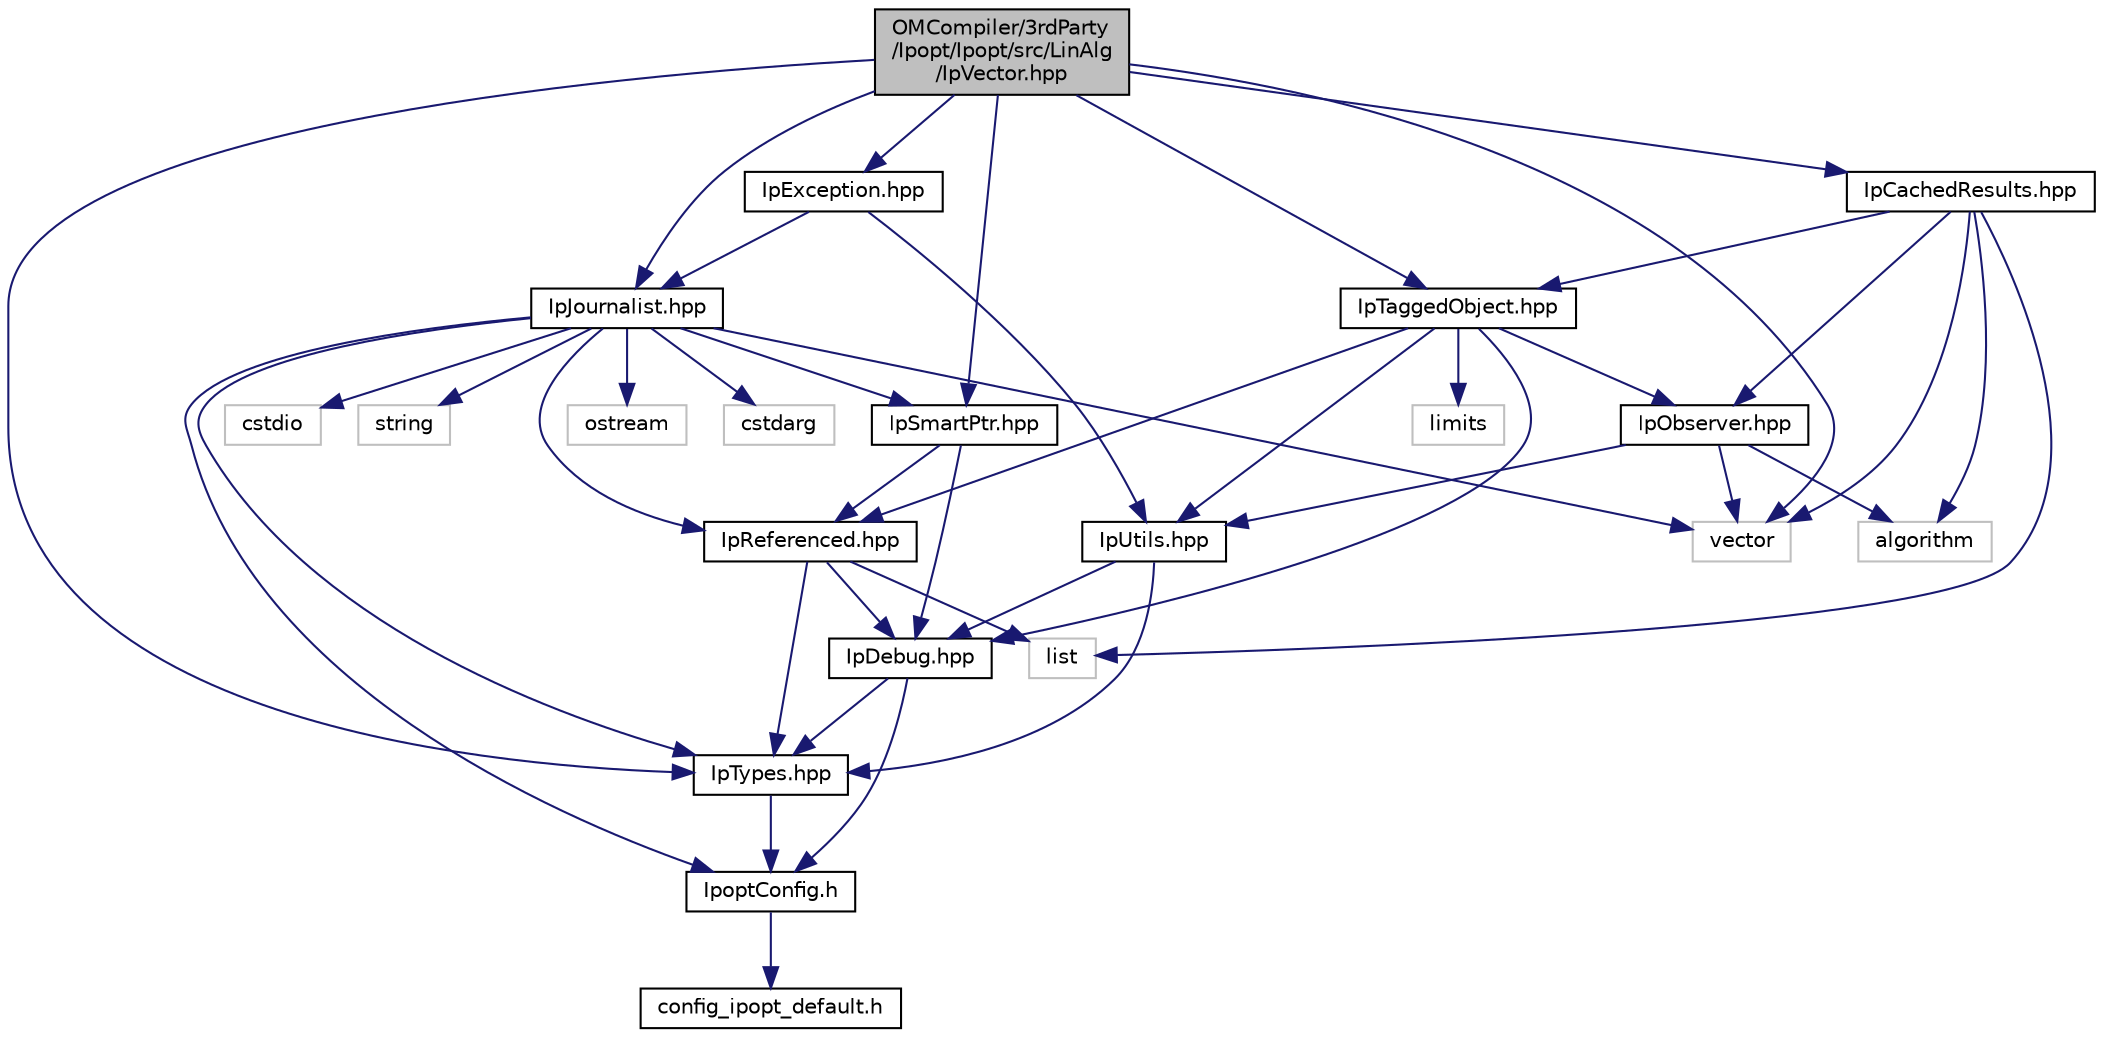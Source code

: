 digraph "OMCompiler/3rdParty/Ipopt/Ipopt/src/LinAlg/IpVector.hpp"
{
  edge [fontname="Helvetica",fontsize="10",labelfontname="Helvetica",labelfontsize="10"];
  node [fontname="Helvetica",fontsize="10",shape=record];
  Node0 [label="OMCompiler/3rdParty\l/Ipopt/Ipopt/src/LinAlg\l/IpVector.hpp",height=0.2,width=0.4,color="black", fillcolor="grey75", style="filled", fontcolor="black"];
  Node0 -> Node1 [color="midnightblue",fontsize="10",style="solid",fontname="Helvetica"];
  Node1 [label="IpTypes.hpp",height=0.2,width=0.4,color="black", fillcolor="white", style="filled",URL="$dd/d7d/_ip_types_8hpp.html"];
  Node1 -> Node2 [color="midnightblue",fontsize="10",style="solid",fontname="Helvetica"];
  Node2 [label="IpoptConfig.h",height=0.2,width=0.4,color="black", fillcolor="white", style="filled",URL="$d7/d3b/_ipopt_config_8h.html"];
  Node2 -> Node3 [color="midnightblue",fontsize="10",style="solid",fontname="Helvetica"];
  Node3 [label="config_ipopt_default.h",height=0.2,width=0.4,color="black", fillcolor="white", style="filled",URL="$d9/dad/config__ipopt__default_8h.html"];
  Node0 -> Node4 [color="midnightblue",fontsize="10",style="solid",fontname="Helvetica"];
  Node4 [label="IpTaggedObject.hpp",height=0.2,width=0.4,color="black", fillcolor="white", style="filled",URL="$d6/d31/_ip_tagged_object_8hpp.html"];
  Node4 -> Node5 [color="midnightblue",fontsize="10",style="solid",fontname="Helvetica"];
  Node5 [label="IpUtils.hpp",height=0.2,width=0.4,color="black", fillcolor="white", style="filled",URL="$d7/d4a/_ip_utils_8hpp.html"];
  Node5 -> Node1 [color="midnightblue",fontsize="10",style="solid",fontname="Helvetica"];
  Node5 -> Node6 [color="midnightblue",fontsize="10",style="solid",fontname="Helvetica"];
  Node6 [label="IpDebug.hpp",height=0.2,width=0.4,color="black", fillcolor="white", style="filled",URL="$d6/dae/_ip_debug_8hpp.html"];
  Node6 -> Node2 [color="midnightblue",fontsize="10",style="solid",fontname="Helvetica"];
  Node6 -> Node1 [color="midnightblue",fontsize="10",style="solid",fontname="Helvetica"];
  Node4 -> Node6 [color="midnightblue",fontsize="10",style="solid",fontname="Helvetica"];
  Node4 -> Node7 [color="midnightblue",fontsize="10",style="solid",fontname="Helvetica"];
  Node7 [label="IpReferenced.hpp",height=0.2,width=0.4,color="black", fillcolor="white", style="filled",URL="$d6/dd9/_ip_referenced_8hpp.html"];
  Node7 -> Node1 [color="midnightblue",fontsize="10",style="solid",fontname="Helvetica"];
  Node7 -> Node6 [color="midnightblue",fontsize="10",style="solid",fontname="Helvetica"];
  Node7 -> Node8 [color="midnightblue",fontsize="10",style="solid",fontname="Helvetica"];
  Node8 [label="list",height=0.2,width=0.4,color="grey75", fillcolor="white", style="filled"];
  Node4 -> Node9 [color="midnightblue",fontsize="10",style="solid",fontname="Helvetica"];
  Node9 [label="IpObserver.hpp",height=0.2,width=0.4,color="black", fillcolor="white", style="filled",URL="$d7/d15/_ip_observer_8hpp.html"];
  Node9 -> Node5 [color="midnightblue",fontsize="10",style="solid",fontname="Helvetica"];
  Node9 -> Node10 [color="midnightblue",fontsize="10",style="solid",fontname="Helvetica"];
  Node10 [label="vector",height=0.2,width=0.4,color="grey75", fillcolor="white", style="filled"];
  Node9 -> Node11 [color="midnightblue",fontsize="10",style="solid",fontname="Helvetica"];
  Node11 [label="algorithm",height=0.2,width=0.4,color="grey75", fillcolor="white", style="filled"];
  Node4 -> Node12 [color="midnightblue",fontsize="10",style="solid",fontname="Helvetica"];
  Node12 [label="limits",height=0.2,width=0.4,color="grey75", fillcolor="white", style="filled"];
  Node0 -> Node13 [color="midnightblue",fontsize="10",style="solid",fontname="Helvetica"];
  Node13 [label="IpCachedResults.hpp",height=0.2,width=0.4,color="black", fillcolor="white", style="filled",URL="$d2/d27/_ip_cached_results_8hpp.html"];
  Node13 -> Node4 [color="midnightblue",fontsize="10",style="solid",fontname="Helvetica"];
  Node13 -> Node9 [color="midnightblue",fontsize="10",style="solid",fontname="Helvetica"];
  Node13 -> Node11 [color="midnightblue",fontsize="10",style="solid",fontname="Helvetica"];
  Node13 -> Node10 [color="midnightblue",fontsize="10",style="solid",fontname="Helvetica"];
  Node13 -> Node8 [color="midnightblue",fontsize="10",style="solid",fontname="Helvetica"];
  Node0 -> Node14 [color="midnightblue",fontsize="10",style="solid",fontname="Helvetica"];
  Node14 [label="IpSmartPtr.hpp",height=0.2,width=0.4,color="black", fillcolor="white", style="filled",URL="$d4/dd5/_ip_smart_ptr_8hpp.html"];
  Node14 -> Node7 [color="midnightblue",fontsize="10",style="solid",fontname="Helvetica"];
  Node14 -> Node6 [color="midnightblue",fontsize="10",style="solid",fontname="Helvetica"];
  Node0 -> Node15 [color="midnightblue",fontsize="10",style="solid",fontname="Helvetica"];
  Node15 [label="IpJournalist.hpp",height=0.2,width=0.4,color="black", fillcolor="white", style="filled",URL="$d0/dbd/_ip_journalist_8hpp.html"];
  Node15 -> Node2 [color="midnightblue",fontsize="10",style="solid",fontname="Helvetica"];
  Node15 -> Node1 [color="midnightblue",fontsize="10",style="solid",fontname="Helvetica"];
  Node15 -> Node7 [color="midnightblue",fontsize="10",style="solid",fontname="Helvetica"];
  Node15 -> Node14 [color="midnightblue",fontsize="10",style="solid",fontname="Helvetica"];
  Node15 -> Node16 [color="midnightblue",fontsize="10",style="solid",fontname="Helvetica"];
  Node16 [label="cstdarg",height=0.2,width=0.4,color="grey75", fillcolor="white", style="filled"];
  Node15 -> Node17 [color="midnightblue",fontsize="10",style="solid",fontname="Helvetica"];
  Node17 [label="cstdio",height=0.2,width=0.4,color="grey75", fillcolor="white", style="filled"];
  Node15 -> Node18 [color="midnightblue",fontsize="10",style="solid",fontname="Helvetica"];
  Node18 [label="string",height=0.2,width=0.4,color="grey75", fillcolor="white", style="filled"];
  Node15 -> Node10 [color="midnightblue",fontsize="10",style="solid",fontname="Helvetica"];
  Node15 -> Node19 [color="midnightblue",fontsize="10",style="solid",fontname="Helvetica"];
  Node19 [label="ostream",height=0.2,width=0.4,color="grey75", fillcolor="white", style="filled"];
  Node0 -> Node20 [color="midnightblue",fontsize="10",style="solid",fontname="Helvetica"];
  Node20 [label="IpException.hpp",height=0.2,width=0.4,color="black", fillcolor="white", style="filled",URL="$d6/d94/_ip_exception_8hpp.html"];
  Node20 -> Node5 [color="midnightblue",fontsize="10",style="solid",fontname="Helvetica"];
  Node20 -> Node15 [color="midnightblue",fontsize="10",style="solid",fontname="Helvetica"];
  Node0 -> Node10 [color="midnightblue",fontsize="10",style="solid",fontname="Helvetica"];
}
